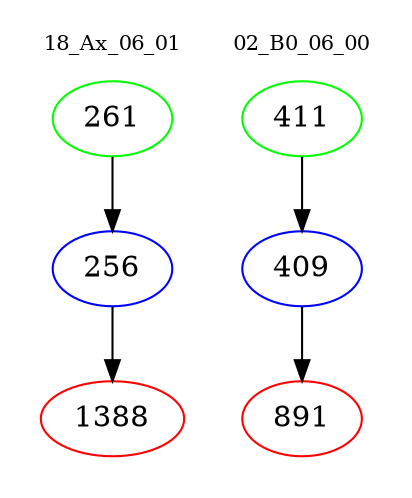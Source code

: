 digraph{
subgraph cluster_0 {
color = white
label = "18_Ax_06_01";
fontsize=10;
T0_261 [label="261", color="green"]
T0_261 -> T0_256 [color="black"]
T0_256 [label="256", color="blue"]
T0_256 -> T0_1388 [color="black"]
T0_1388 [label="1388", color="red"]
}
subgraph cluster_1 {
color = white
label = "02_B0_06_00";
fontsize=10;
T1_411 [label="411", color="green"]
T1_411 -> T1_409 [color="black"]
T1_409 [label="409", color="blue"]
T1_409 -> T1_891 [color="black"]
T1_891 [label="891", color="red"]
}
}
